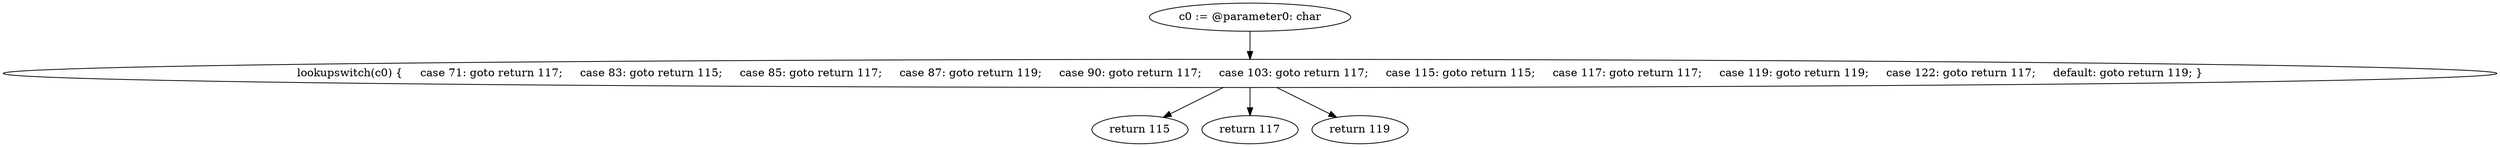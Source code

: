 digraph "unitGraph" {
    "c0 := @parameter0: char"
    "lookupswitch(c0) {     case 71: goto return 117;     case 83: goto return 115;     case 85: goto return 117;     case 87: goto return 119;     case 90: goto return 117;     case 103: goto return 117;     case 115: goto return 115;     case 117: goto return 117;     case 119: goto return 119;     case 122: goto return 117;     default: goto return 119; }"
    "return 115"
    "return 117"
    "return 119"
    "c0 := @parameter0: char"->"lookupswitch(c0) {     case 71: goto return 117;     case 83: goto return 115;     case 85: goto return 117;     case 87: goto return 119;     case 90: goto return 117;     case 103: goto return 117;     case 115: goto return 115;     case 117: goto return 117;     case 119: goto return 119;     case 122: goto return 117;     default: goto return 119; }";
    "lookupswitch(c0) {     case 71: goto return 117;     case 83: goto return 115;     case 85: goto return 117;     case 87: goto return 119;     case 90: goto return 117;     case 103: goto return 117;     case 115: goto return 115;     case 117: goto return 117;     case 119: goto return 119;     case 122: goto return 117;     default: goto return 119; }"->"return 117";
    "lookupswitch(c0) {     case 71: goto return 117;     case 83: goto return 115;     case 85: goto return 117;     case 87: goto return 119;     case 90: goto return 117;     case 103: goto return 117;     case 115: goto return 115;     case 117: goto return 117;     case 119: goto return 119;     case 122: goto return 117;     default: goto return 119; }"->"return 115";
    "lookupswitch(c0) {     case 71: goto return 117;     case 83: goto return 115;     case 85: goto return 117;     case 87: goto return 119;     case 90: goto return 117;     case 103: goto return 117;     case 115: goto return 115;     case 117: goto return 117;     case 119: goto return 119;     case 122: goto return 117;     default: goto return 119; }"->"return 119";
}
